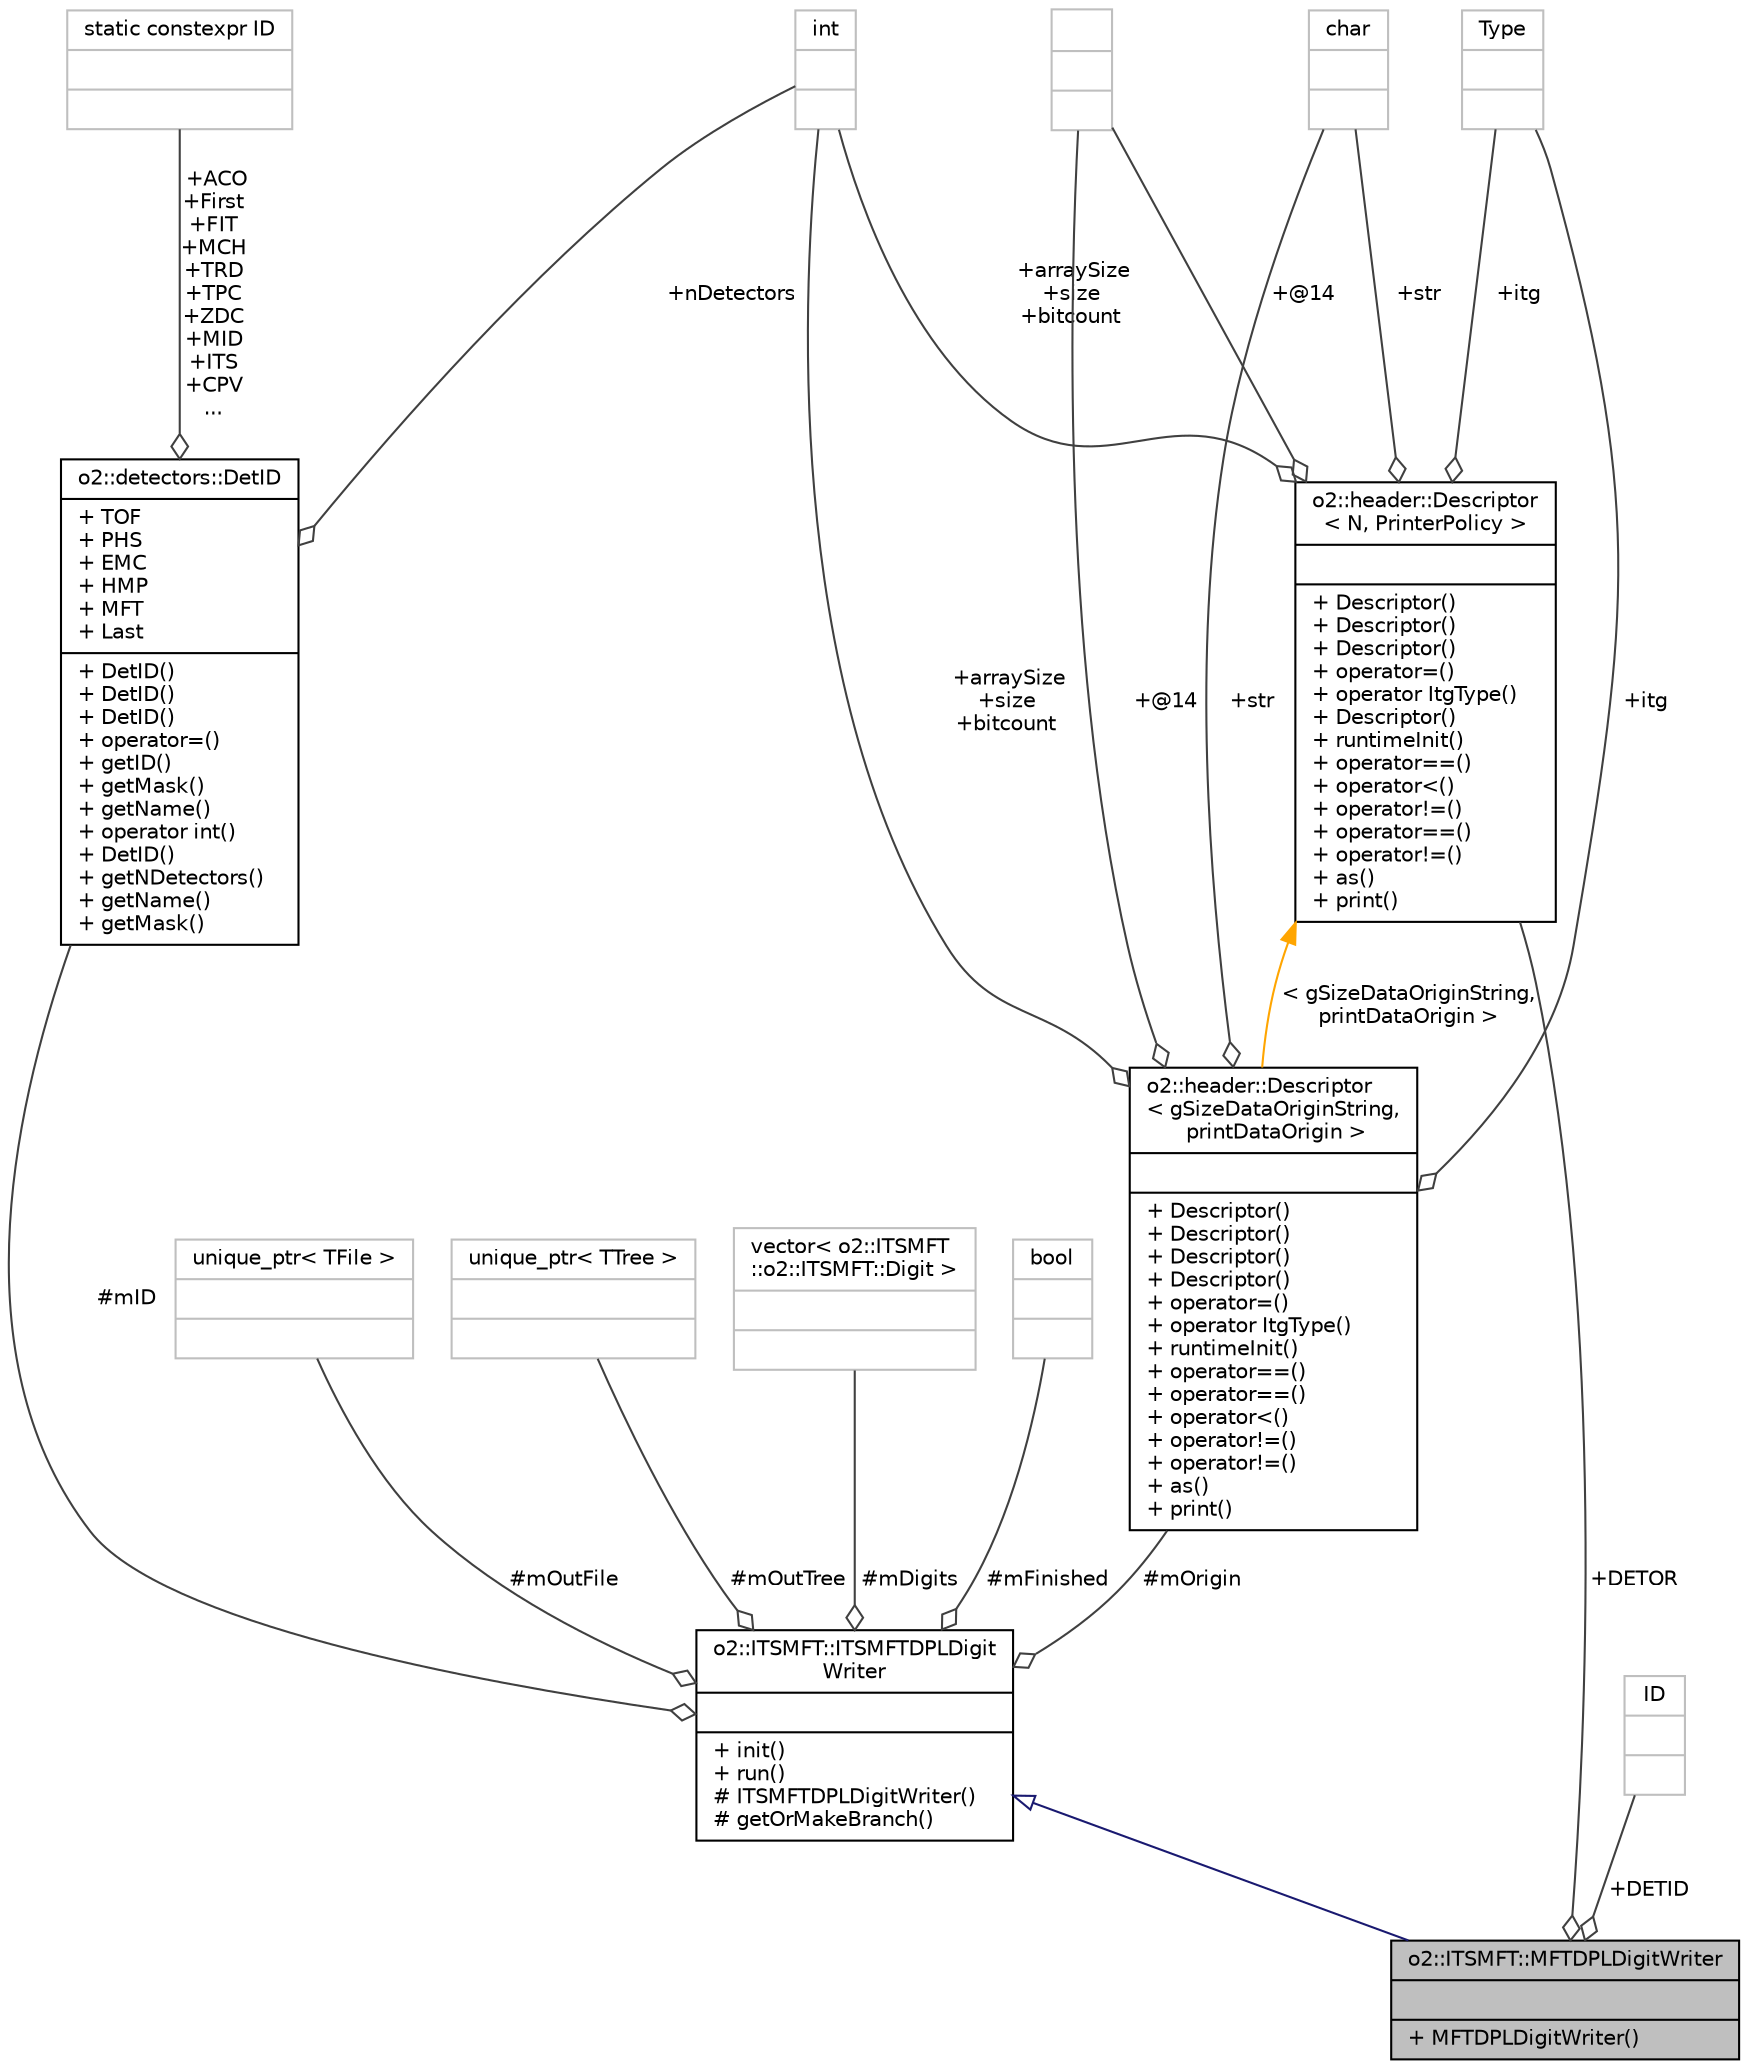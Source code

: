 digraph "o2::ITSMFT::MFTDPLDigitWriter"
{
 // INTERACTIVE_SVG=YES
  bgcolor="transparent";
  edge [fontname="Helvetica",fontsize="10",labelfontname="Helvetica",labelfontsize="10"];
  node [fontname="Helvetica",fontsize="10",shape=record];
  Node1 [label="{o2::ITSMFT::MFTDPLDigitWriter\n||+ MFTDPLDigitWriter()\l}",height=0.2,width=0.4,color="black", fillcolor="grey75", style="filled" fontcolor="black"];
  Node2 -> Node1 [dir="back",color="midnightblue",fontsize="10",style="solid",arrowtail="onormal",fontname="Helvetica"];
  Node2 [label="{o2::ITSMFT::ITSMFTDPLDigit\lWriter\n||+ init()\l+ run()\l# ITSMFTDPLDigitWriter()\l# getOrMakeBranch()\l}",height=0.2,width=0.4,color="black",URL="$d4/dd9/classo2_1_1ITSMFT_1_1ITSMFTDPLDigitWriter.html"];
  Node3 -> Node2 [color="grey25",fontsize="10",style="solid",label=" #mOrigin" ,arrowhead="odiamond",fontname="Helvetica"];
  Node3 [label="{o2::header::Descriptor\l\< gSizeDataOriginString,\l printDataOrigin \>\n||+ Descriptor()\l+ Descriptor()\l+ Descriptor()\l+ Descriptor()\l+ operator=()\l+ operator ItgType()\l+ runtimeInit()\l+ operator==()\l+ operator==()\l+ operator\<()\l+ operator!=()\l+ operator!=()\l+ as()\l+ print()\l}",height=0.2,width=0.4,color="black",URL="$d9/db3/structo2_1_1header_1_1Descriptor.html"];
  Node4 -> Node3 [color="grey25",fontsize="10",style="solid",label=" +itg" ,arrowhead="odiamond",fontname="Helvetica"];
  Node4 [label="{Type\n||}",height=0.2,width=0.4,color="grey75"];
  Node5 -> Node3 [color="grey25",fontsize="10",style="solid",label=" +str" ,arrowhead="odiamond",fontname="Helvetica"];
  Node5 [label="{char\n||}",height=0.2,width=0.4,color="grey75"];
  Node6 -> Node3 [color="grey25",fontsize="10",style="solid",label=" +arraySize\n+size\n+bitcount" ,arrowhead="odiamond",fontname="Helvetica"];
  Node6 [label="{int\n||}",height=0.2,width=0.4,color="grey75"];
  Node7 -> Node3 [color="grey25",fontsize="10",style="solid",label=" +@14" ,arrowhead="odiamond",fontname="Helvetica"];
  Node7 [label="{\n||}",height=0.2,width=0.4,color="grey75"];
  Node8 -> Node3 [dir="back",color="orange",fontsize="10",style="solid",label=" \< gSizeDataOriginString,\l printDataOrigin \>" ,fontname="Helvetica"];
  Node8 [label="{o2::header::Descriptor\l\< N, PrinterPolicy \>\n||+ Descriptor()\l+ Descriptor()\l+ Descriptor()\l+ operator=()\l+ operator ItgType()\l+ Descriptor()\l+ runtimeInit()\l+ operator==()\l+ operator\<()\l+ operator!=()\l+ operator==()\l+ operator!=()\l+ as()\l+ print()\l}",height=0.2,width=0.4,color="black",URL="$d9/db3/structo2_1_1header_1_1Descriptor.html"];
  Node4 -> Node8 [color="grey25",fontsize="10",style="solid",label=" +itg" ,arrowhead="odiamond",fontname="Helvetica"];
  Node5 -> Node8 [color="grey25",fontsize="10",style="solid",label=" +str" ,arrowhead="odiamond",fontname="Helvetica"];
  Node6 -> Node8 [color="grey25",fontsize="10",style="solid",label=" +arraySize\n+size\n+bitcount" ,arrowhead="odiamond",fontname="Helvetica"];
  Node7 -> Node8 [color="grey25",fontsize="10",style="solid",label=" +@14" ,arrowhead="odiamond",fontname="Helvetica"];
  Node9 -> Node2 [color="grey25",fontsize="10",style="solid",label=" #mOutFile" ,arrowhead="odiamond",fontname="Helvetica"];
  Node9 [label="{unique_ptr\< TFile \>\n||}",height=0.2,width=0.4,color="grey75"];
  Node10 -> Node2 [color="grey25",fontsize="10",style="solid",label=" #mID" ,arrowhead="odiamond",fontname="Helvetica"];
  Node10 [label="{o2::detectors::DetID\n|+ TOF\l+ PHS\l+ EMC\l+ HMP\l+ MFT\l+ Last\l|+ DetID()\l+ DetID()\l+ DetID()\l+ operator=()\l+ getID()\l+ getMask()\l+ getName()\l+ operator int()\l+ DetID()\l+ getNDetectors()\l+ getName()\l+ getMask()\l}",height=0.2,width=0.4,color="black",URL="$d6/dd5/classo2_1_1detectors_1_1DetID.html",tooltip="Static class with identifiers, bitmasks and names for ALICE detectors. "];
  Node11 -> Node10 [color="grey25",fontsize="10",style="solid",label=" +ACO\n+First\n+FIT\n+MCH\n+TRD\n+TPC\n+ZDC\n+MID\n+ITS\n+CPV\n..." ,arrowhead="odiamond",fontname="Helvetica"];
  Node11 [label="{static constexpr ID\n||}",height=0.2,width=0.4,color="grey75"];
  Node6 -> Node10 [color="grey25",fontsize="10",style="solid",label=" +nDetectors" ,arrowhead="odiamond",fontname="Helvetica"];
  Node12 -> Node2 [color="grey25",fontsize="10",style="solid",label=" #mOutTree" ,arrowhead="odiamond",fontname="Helvetica"];
  Node12 [label="{unique_ptr\< TTree \>\n||}",height=0.2,width=0.4,color="grey75"];
  Node13 -> Node2 [color="grey25",fontsize="10",style="solid",label=" #mDigits" ,arrowhead="odiamond",fontname="Helvetica"];
  Node13 [label="{vector\< o2::ITSMFT\l::o2::ITSMFT::Digit \>\n||}",height=0.2,width=0.4,color="grey75"];
  Node14 -> Node2 [color="grey25",fontsize="10",style="solid",label=" #mFinished" ,arrowhead="odiamond",fontname="Helvetica"];
  Node14 [label="{bool\n||}",height=0.2,width=0.4,color="grey75"];
  Node15 -> Node1 [color="grey25",fontsize="10",style="solid",label=" +DETID" ,arrowhead="odiamond",fontname="Helvetica"];
  Node15 [label="{ID\n||}",height=0.2,width=0.4,color="grey75"];
  Node8 -> Node1 [color="grey25",fontsize="10",style="solid",label=" +DETOR" ,arrowhead="odiamond",fontname="Helvetica"];
}
